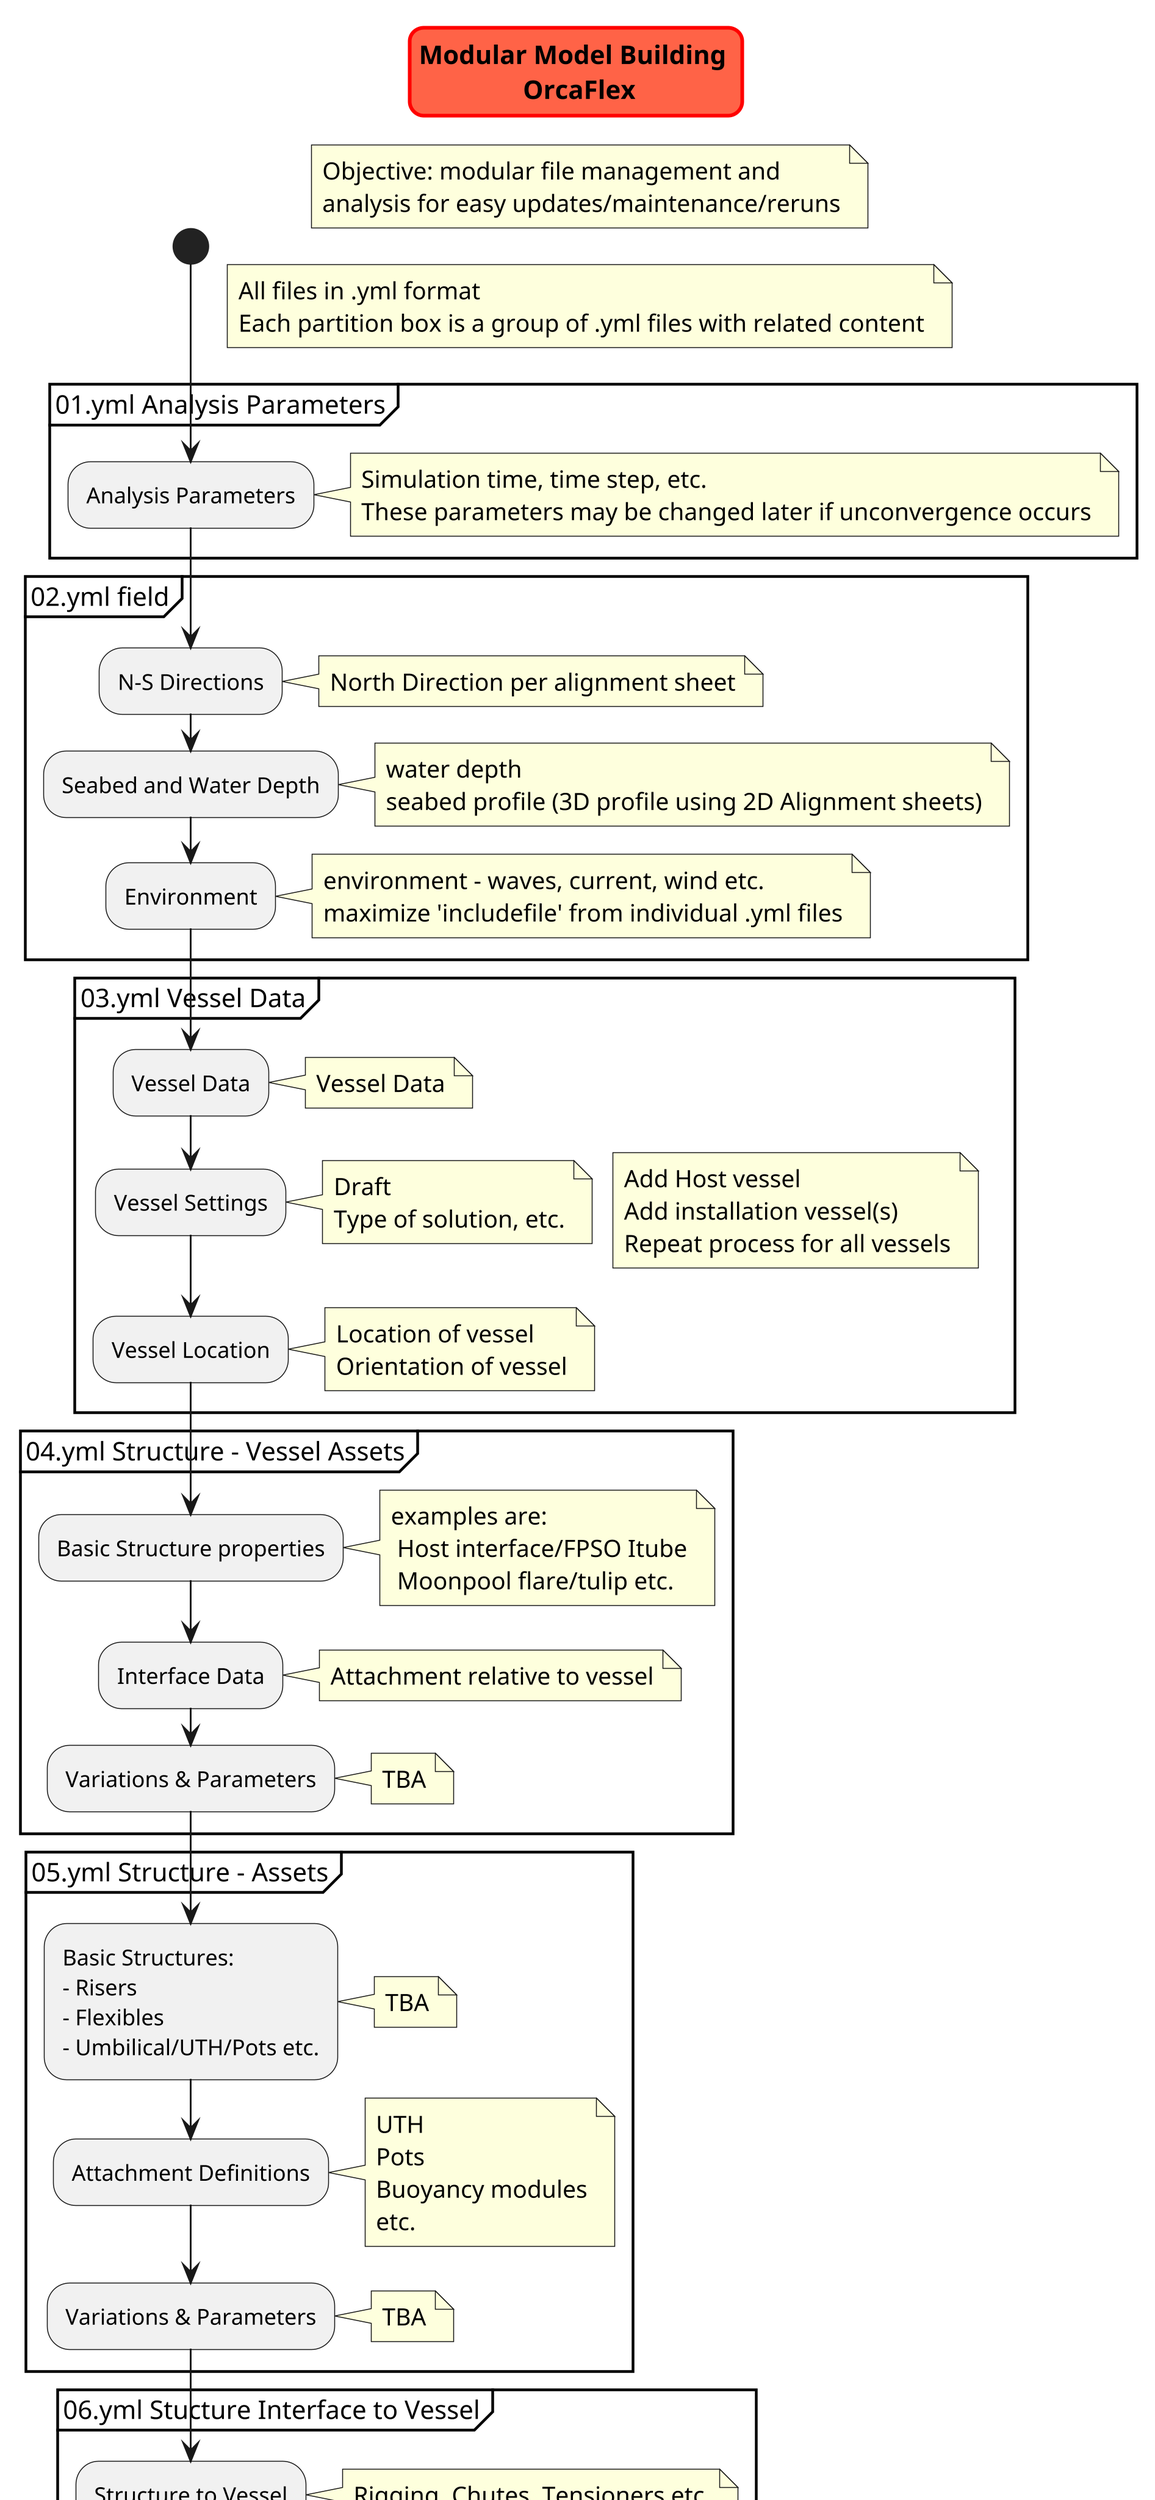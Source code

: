 @startuml modular_analysis_basefile
scale 3
skinparam titleBorderRoundCorner 15
skinparam titleBorderThickness 2
skinparam titleBorderColor red
skinparam titleBackgroundColor Tomato

title Modular Model Building \n OrcaFlex

start

    note right
        Objective: modular file management and 
        analysis for easy updates/maintenance/reruns
    end note

    note right
        All files in .yml format
        Each partition box is a group of .yml files with related content
    end note

    partition "01.yml Analysis Parameters" {

        :Analysis Parameters;
            note right
                Simulation time, time step, etc.
                These parameters may be changed later if unconvergence occurs
            end note

    }

    partition "02.yml field" {

        :N-S Directions;
            note right
                North Direction per alignment sheet
            end note

        :Seabed and Water Depth;
            note right
                water depth
                seabed profile (3D profile using 2D Alignment sheets)
            end note

        :Environment;
            note right
                environment - waves, current, wind etc.
                maximize 'includefile' from individual .yml files
            end note

    }

    partition "03.yml Vessel Data" {

    note right
        Add Host vessel
        Add installation vessel(s)
        Repeat process for all vessels
    end note

        :Vessel Data;
            note right
                Vessel Data
            end note

        :Vessel Settings;
            note right
                Draft
                Type of solution, etc.
            end note

        :Vessel Location;
            note right
                Location of vessel
                Orientation of vessel
            end note

    }

    partition "04.yml Structure - Vessel Assets" {

        :Basic Structure properties;
            note right
                examples are:
                 Host interface/FPSO Itube
                 Moonpool flare/tulip etc.
            end note

        :Interface Data;
            note right
                Attachment relative to vessel
            end note

        :Variations & Parameters;
            note right
                TBA
            end note

    }


    partition "05.yml Structure - Assets" {
        :Basic Structures:
        - Risers
        - Flexibles
        - Umbilical/UTH/Pots etc.;
            note right
                TBA
            end note

        :Attachment Definitions;
            note right
                UTH
                Pots
                Buoyancy modules
                etc.
            end note

        :Variations & Parameters;
            note right
                TBA
            end note

    }

    partition "06.yml Stucture Interface to Vessel" {
        :Structure to Vessel;
            note right
                Rigging, Chutes, Tensioners etc.
            end note

        :Other interfaces;
            note right
                For modelling etc.
            end note

    }

stop

footer
%date("yyyy.MM.dd' at 'HH:mm")
%filename()
end footer

@enduml
